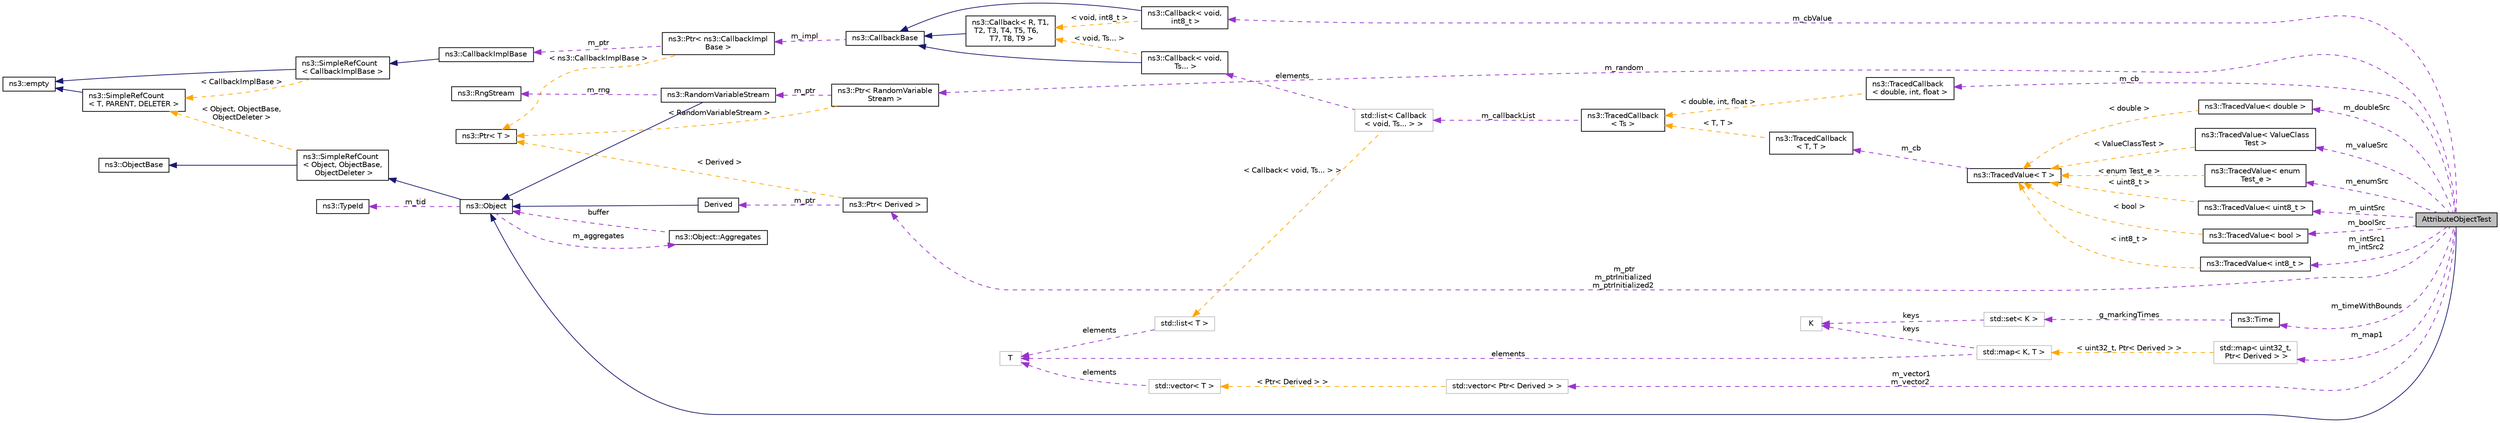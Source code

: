 digraph "AttributeObjectTest"
{
 // LATEX_PDF_SIZE
  edge [fontname="Helvetica",fontsize="10",labelfontname="Helvetica",labelfontsize="10"];
  node [fontname="Helvetica",fontsize="10",shape=record];
  rankdir="LR";
  Node1 [label="AttributeObjectTest",height=0.2,width=0.4,color="black", fillcolor="grey75", style="filled", fontcolor="black",tooltip=" "];
  Node2 -> Node1 [dir="back",color="midnightblue",fontsize="10",style="solid",fontname="Helvetica"];
  Node2 [label="ns3::Object",height=0.2,width=0.4,color="black", fillcolor="white", style="filled",URL="$classns3_1_1_object.html",tooltip="A base class which provides memory management and object aggregation."];
  Node3 -> Node2 [dir="back",color="midnightblue",fontsize="10",style="solid",fontname="Helvetica"];
  Node3 [label="ns3::SimpleRefCount\l\< Object, ObjectBase,\l ObjectDeleter \>",height=0.2,width=0.4,color="black", fillcolor="white", style="filled",URL="$classns3_1_1_simple_ref_count.html",tooltip=" "];
  Node4 -> Node3 [dir="back",color="midnightblue",fontsize="10",style="solid",fontname="Helvetica"];
  Node4 [label="ns3::ObjectBase",height=0.2,width=0.4,color="black", fillcolor="white", style="filled",URL="$classns3_1_1_object_base.html",tooltip="Anchor the ns-3 type and attribute system."];
  Node5 -> Node3 [dir="back",color="orange",fontsize="10",style="dashed",label=" \< Object, ObjectBase,\l ObjectDeleter \>" ,fontname="Helvetica"];
  Node5 [label="ns3::SimpleRefCount\l\< T, PARENT, DELETER \>",height=0.2,width=0.4,color="black", fillcolor="white", style="filled",URL="$classns3_1_1_simple_ref_count.html",tooltip="A template-based reference counting class."];
  Node6 -> Node5 [dir="back",color="midnightblue",fontsize="10",style="solid",fontname="Helvetica"];
  Node6 [label="ns3::empty",height=0.2,width=0.4,color="black", fillcolor="white", style="filled",URL="$classns3_1_1empty.html",tooltip="make Callback use a separate empty type"];
  Node7 -> Node2 [dir="back",color="darkorchid3",fontsize="10",style="dashed",label=" m_tid" ,fontname="Helvetica"];
  Node7 [label="ns3::TypeId",height=0.2,width=0.4,color="black", fillcolor="white", style="filled",URL="$classns3_1_1_type_id.html",tooltip="a unique identifier for an interface."];
  Node8 -> Node2 [dir="back",color="darkorchid3",fontsize="10",style="dashed",label=" m_aggregates" ,fontname="Helvetica"];
  Node8 [label="ns3::Object::Aggregates",height=0.2,width=0.4,color="black", fillcolor="white", style="filled",URL="$structns3_1_1_object_1_1_aggregates.html",tooltip="The list of Objects aggregated to this one."];
  Node2 -> Node8 [dir="back",color="darkorchid3",fontsize="10",style="dashed",label=" buffer" ,fontname="Helvetica"];
  Node9 -> Node1 [dir="back",color="darkorchid3",fontsize="10",style="dashed",label=" m_ptr\nm_ptrInitialized\nm_ptrInitialized2" ,fontname="Helvetica"];
  Node9 [label="ns3::Ptr\< Derived \>",height=0.2,width=0.4,color="black", fillcolor="white", style="filled",URL="$classns3_1_1_ptr.html",tooltip=" "];
  Node10 -> Node9 [dir="back",color="darkorchid3",fontsize="10",style="dashed",label=" m_ptr" ,fontname="Helvetica"];
  Node10 [label="Derived",height=0.2,width=0.4,color="black", fillcolor="white", style="filled",URL="$class_derived.html",tooltip=" "];
  Node2 -> Node10 [dir="back",color="midnightblue",fontsize="10",style="solid",fontname="Helvetica"];
  Node11 -> Node9 [dir="back",color="orange",fontsize="10",style="dashed",label=" \< Derived \>" ,fontname="Helvetica"];
  Node11 [label="ns3::Ptr\< T \>",height=0.2,width=0.4,color="black", fillcolor="white", style="filled",URL="$classns3_1_1_ptr.html",tooltip="Smart pointer class similar to boost::intrusive_ptr."];
  Node12 -> Node1 [dir="back",color="darkorchid3",fontsize="10",style="dashed",label=" m_random" ,fontname="Helvetica"];
  Node12 [label="ns3::Ptr\< RandomVariable\lStream \>",height=0.2,width=0.4,color="black", fillcolor="white", style="filled",URL="$classns3_1_1_ptr.html",tooltip=" "];
  Node13 -> Node12 [dir="back",color="darkorchid3",fontsize="10",style="dashed",label=" m_ptr" ,fontname="Helvetica"];
  Node13 [label="ns3::RandomVariableStream",height=0.2,width=0.4,color="black", fillcolor="white", style="filled",URL="$classns3_1_1_random_variable_stream.html",tooltip="The basic uniform Random Number Generator (RNG)."];
  Node2 -> Node13 [dir="back",color="midnightblue",fontsize="10",style="solid",fontname="Helvetica"];
  Node14 -> Node13 [dir="back",color="darkorchid3",fontsize="10",style="dashed",label=" m_rng" ,fontname="Helvetica"];
  Node14 [label="ns3::RngStream",height=0.2,width=0.4,color="black", fillcolor="white", style="filled",URL="$classns3_1_1_rng_stream.html",tooltip="Combined Multiple-Recursive Generator MRG32k3a."];
  Node11 -> Node12 [dir="back",color="orange",fontsize="10",style="dashed",label=" \< RandomVariableStream \>" ,fontname="Helvetica"];
  Node15 -> Node1 [dir="back",color="darkorchid3",fontsize="10",style="dashed",label=" m_doubleSrc" ,fontname="Helvetica"];
  Node15 [label="ns3::TracedValue\< double \>",height=0.2,width=0.4,color="black", fillcolor="white", style="filled",URL="$classns3_1_1_traced_value.html",tooltip=" "];
  Node16 -> Node15 [dir="back",color="orange",fontsize="10",style="dashed",label=" \< double \>" ,fontname="Helvetica"];
  Node16 [label="ns3::TracedValue\< T \>",height=0.2,width=0.4,color="black", fillcolor="white", style="filled",URL="$classns3_1_1_traced_value.html",tooltip="Trace classes with value semantics."];
  Node17 -> Node16 [dir="back",color="darkorchid3",fontsize="10",style="dashed",label=" m_cb" ,fontname="Helvetica"];
  Node17 [label="ns3::TracedCallback\l\< T, T \>",height=0.2,width=0.4,color="black", fillcolor="white", style="filled",URL="$classns3_1_1_traced_callback.html",tooltip=" "];
  Node18 -> Node17 [dir="back",color="orange",fontsize="10",style="dashed",label=" \< T, T \>" ,fontname="Helvetica"];
  Node18 [label="ns3::TracedCallback\l\< Ts \>",height=0.2,width=0.4,color="black", fillcolor="white", style="filled",URL="$classns3_1_1_traced_callback.html",tooltip="Forward calls to a chain of Callback."];
  Node19 -> Node18 [dir="back",color="darkorchid3",fontsize="10",style="dashed",label=" m_callbackList" ,fontname="Helvetica"];
  Node19 [label="std::list\< Callback\l\< void, Ts... \> \>",height=0.2,width=0.4,color="grey75", fillcolor="white", style="filled",tooltip=" "];
  Node20 -> Node19 [dir="back",color="darkorchid3",fontsize="10",style="dashed",label=" elements" ,fontname="Helvetica"];
  Node20 [label="ns3::Callback\< void,\l Ts... \>",height=0.2,width=0.4,color="black", fillcolor="white", style="filled",URL="$classns3_1_1_callback.html",tooltip=" "];
  Node21 -> Node20 [dir="back",color="midnightblue",fontsize="10",style="solid",fontname="Helvetica"];
  Node21 [label="ns3::CallbackBase",height=0.2,width=0.4,color="black", fillcolor="white", style="filled",URL="$classns3_1_1_callback_base.html",tooltip="Base class for Callback class."];
  Node22 -> Node21 [dir="back",color="darkorchid3",fontsize="10",style="dashed",label=" m_impl" ,fontname="Helvetica"];
  Node22 [label="ns3::Ptr\< ns3::CallbackImpl\lBase \>",height=0.2,width=0.4,color="black", fillcolor="white", style="filled",URL="$classns3_1_1_ptr.html",tooltip=" "];
  Node23 -> Node22 [dir="back",color="darkorchid3",fontsize="10",style="dashed",label=" m_ptr" ,fontname="Helvetica"];
  Node23 [label="ns3::CallbackImplBase",height=0.2,width=0.4,color="black", fillcolor="white", style="filled",URL="$classns3_1_1_callback_impl_base.html",tooltip="Abstract base class for CallbackImpl Provides reference counting and equality test."];
  Node24 -> Node23 [dir="back",color="midnightblue",fontsize="10",style="solid",fontname="Helvetica"];
  Node24 [label="ns3::SimpleRefCount\l\< CallbackImplBase \>",height=0.2,width=0.4,color="black", fillcolor="white", style="filled",URL="$classns3_1_1_simple_ref_count.html",tooltip=" "];
  Node6 -> Node24 [dir="back",color="midnightblue",fontsize="10",style="solid",fontname="Helvetica"];
  Node5 -> Node24 [dir="back",color="orange",fontsize="10",style="dashed",label=" \< CallbackImplBase \>" ,fontname="Helvetica"];
  Node11 -> Node22 [dir="back",color="orange",fontsize="10",style="dashed",label=" \< ns3::CallbackImplBase \>" ,fontname="Helvetica"];
  Node25 -> Node20 [dir="back",color="orange",fontsize="10",style="dashed",label=" \< void, Ts... \>" ,fontname="Helvetica"];
  Node25 [label="ns3::Callback\< R, T1,\l T2, T3, T4, T5, T6,\l T7, T8, T9 \>",height=0.2,width=0.4,color="black", fillcolor="white", style="filled",URL="$classns3_1_1_callback.html",tooltip="Callback template class."];
  Node21 -> Node25 [dir="back",color="midnightblue",fontsize="10",style="solid",fontname="Helvetica"];
  Node26 -> Node19 [dir="back",color="orange",fontsize="10",style="dashed",label=" \< Callback\< void, Ts... \> \>" ,fontname="Helvetica"];
  Node26 [label="std::list\< T \>",height=0.2,width=0.4,color="grey75", fillcolor="white", style="filled",tooltip=" "];
  Node27 -> Node26 [dir="back",color="darkorchid3",fontsize="10",style="dashed",label=" elements" ,fontname="Helvetica"];
  Node27 [label="T",height=0.2,width=0.4,color="grey75", fillcolor="white", style="filled",tooltip=" "];
  Node28 -> Node1 [dir="back",color="darkorchid3",fontsize="10",style="dashed",label=" m_valueSrc" ,fontname="Helvetica"];
  Node28 [label="ns3::TracedValue\< ValueClass\lTest \>",height=0.2,width=0.4,color="black", fillcolor="white", style="filled",URL="$classns3_1_1_traced_value.html",tooltip=" "];
  Node16 -> Node28 [dir="back",color="orange",fontsize="10",style="dashed",label=" \< ValueClassTest \>" ,fontname="Helvetica"];
  Node29 -> Node1 [dir="back",color="darkorchid3",fontsize="10",style="dashed",label=" m_enumSrc" ,fontname="Helvetica"];
  Node29 [label="ns3::TracedValue\< enum\l Test_e \>",height=0.2,width=0.4,color="black", fillcolor="white", style="filled",URL="$classns3_1_1_traced_value.html",tooltip=" "];
  Node16 -> Node29 [dir="back",color="orange",fontsize="10",style="dashed",label=" \< enum Test_e \>" ,fontname="Helvetica"];
  Node30 -> Node1 [dir="back",color="darkorchid3",fontsize="10",style="dashed",label=" m_uintSrc" ,fontname="Helvetica"];
  Node30 [label="ns3::TracedValue\< uint8_t \>",height=0.2,width=0.4,color="black", fillcolor="white", style="filled",URL="$classns3_1_1_traced_value.html",tooltip=" "];
  Node16 -> Node30 [dir="back",color="orange",fontsize="10",style="dashed",label=" \< uint8_t \>" ,fontname="Helvetica"];
  Node31 -> Node1 [dir="back",color="darkorchid3",fontsize="10",style="dashed",label=" m_timeWithBounds" ,fontname="Helvetica"];
  Node31 [label="ns3::Time",height=0.2,width=0.4,color="black", fillcolor="white", style="filled",URL="$classns3_1_1_time.html",tooltip="Simulation virtual time values and global simulation resolution."];
  Node32 -> Node31 [dir="back",color="darkorchid3",fontsize="10",style="dashed",label=" g_markingTimes" ,fontname="Helvetica"];
  Node32 [label="std::set\< K \>",height=0.2,width=0.4,color="grey75", fillcolor="white", style="filled",tooltip=" "];
  Node33 -> Node32 [dir="back",color="darkorchid3",fontsize="10",style="dashed",label=" keys" ,fontname="Helvetica"];
  Node33 [label="K",height=0.2,width=0.4,color="grey75", fillcolor="white", style="filled",tooltip=" "];
  Node34 -> Node1 [dir="back",color="darkorchid3",fontsize="10",style="dashed",label=" m_boolSrc" ,fontname="Helvetica"];
  Node34 [label="ns3::TracedValue\< bool \>",height=0.2,width=0.4,color="black", fillcolor="white", style="filled",URL="$classns3_1_1_traced_value.html",tooltip=" "];
  Node16 -> Node34 [dir="back",color="orange",fontsize="10",style="dashed",label=" \< bool \>" ,fontname="Helvetica"];
  Node35 -> Node1 [dir="back",color="darkorchid3",fontsize="10",style="dashed",label=" m_vector1\nm_vector2" ,fontname="Helvetica"];
  Node35 [label="std::vector\< Ptr\< Derived \> \>",height=0.2,width=0.4,color="grey75", fillcolor="white", style="filled",tooltip=" "];
  Node36 -> Node35 [dir="back",color="orange",fontsize="10",style="dashed",label=" \< Ptr\< Derived \> \>" ,fontname="Helvetica"];
  Node36 [label="std::vector\< T \>",height=0.2,width=0.4,color="grey75", fillcolor="white", style="filled",tooltip=" "];
  Node27 -> Node36 [dir="back",color="darkorchid3",fontsize="10",style="dashed",label=" elements" ,fontname="Helvetica"];
  Node37 -> Node1 [dir="back",color="darkorchid3",fontsize="10",style="dashed",label=" m_intSrc1\nm_intSrc2" ,fontname="Helvetica"];
  Node37 [label="ns3::TracedValue\< int8_t \>",height=0.2,width=0.4,color="black", fillcolor="white", style="filled",URL="$classns3_1_1_traced_value.html",tooltip=" "];
  Node16 -> Node37 [dir="back",color="orange",fontsize="10",style="dashed",label=" \< int8_t \>" ,fontname="Helvetica"];
  Node38 -> Node1 [dir="back",color="darkorchid3",fontsize="10",style="dashed",label=" m_cb" ,fontname="Helvetica"];
  Node38 [label="ns3::TracedCallback\l\< double, int, float \>",height=0.2,width=0.4,color="black", fillcolor="white", style="filled",URL="$classns3_1_1_traced_callback.html",tooltip=" "];
  Node18 -> Node38 [dir="back",color="orange",fontsize="10",style="dashed",label=" \< double, int, float \>" ,fontname="Helvetica"];
  Node39 -> Node1 [dir="back",color="darkorchid3",fontsize="10",style="dashed",label=" m_map1" ,fontname="Helvetica"];
  Node39 [label="std::map\< uint32_t,\l Ptr\< Derived \> \>",height=0.2,width=0.4,color="grey75", fillcolor="white", style="filled",tooltip=" "];
  Node40 -> Node39 [dir="back",color="orange",fontsize="10",style="dashed",label=" \< uint32_t, Ptr\< Derived \> \>" ,fontname="Helvetica"];
  Node40 [label="std::map\< K, T \>",height=0.2,width=0.4,color="grey75", fillcolor="white", style="filled",tooltip=" "];
  Node33 -> Node40 [dir="back",color="darkorchid3",fontsize="10",style="dashed",label=" keys" ,fontname="Helvetica"];
  Node27 -> Node40 [dir="back",color="darkorchid3",fontsize="10",style="dashed",label=" elements" ,fontname="Helvetica"];
  Node41 -> Node1 [dir="back",color="darkorchid3",fontsize="10",style="dashed",label=" m_cbValue" ,fontname="Helvetica"];
  Node41 [label="ns3::Callback\< void,\l int8_t \>",height=0.2,width=0.4,color="black", fillcolor="white", style="filled",URL="$classns3_1_1_callback.html",tooltip=" "];
  Node21 -> Node41 [dir="back",color="midnightblue",fontsize="10",style="solid",fontname="Helvetica"];
  Node25 -> Node41 [dir="back",color="orange",fontsize="10",style="dashed",label=" \< void, int8_t \>" ,fontname="Helvetica"];
}
